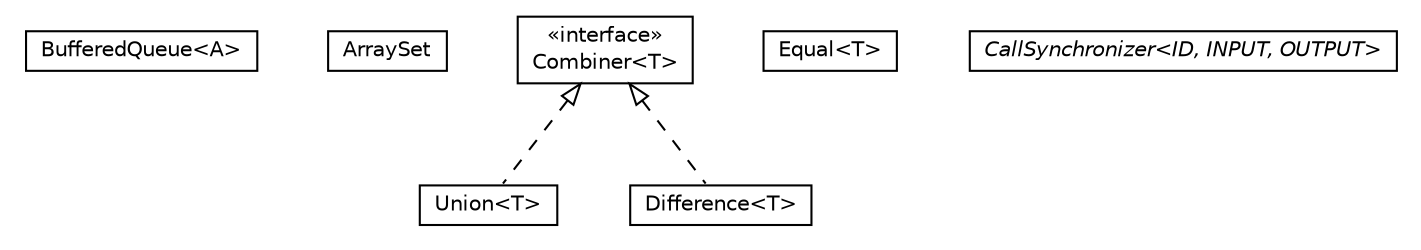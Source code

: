 #!/usr/local/bin/dot
#
# Class diagram 
# Generated by UMLGraph version R5_6-24-gf6e263 (http://www.umlgraph.org/)
#

digraph G {
	edge [fontname="Helvetica",fontsize=10,labelfontname="Helvetica",labelfontsize=10];
	node [fontname="Helvetica",fontsize=10,shape=plaintext];
	nodesep=0.25;
	ranksep=0.5;
	// org.universAAL.ri.gateway.utils.BufferedQueue<A>
	c4034 [label=<<table title="org.universAAL.ri.gateway.utils.BufferedQueue" border="0" cellborder="1" cellspacing="0" cellpadding="2" port="p" href="./BufferedQueue.html">
		<tr><td><table border="0" cellspacing="0" cellpadding="1">
<tr><td align="center" balign="center"> BufferedQueue&lt;A&gt; </td></tr>
		</table></td></tr>
		</table>>, URL="./BufferedQueue.html", fontname="Helvetica", fontcolor="black", fontsize=10.0];
	// org.universAAL.ri.gateway.utils.ArraySet
	c4035 [label=<<table title="org.universAAL.ri.gateway.utils.ArraySet" border="0" cellborder="1" cellspacing="0" cellpadding="2" port="p" href="./ArraySet.html">
		<tr><td><table border="0" cellspacing="0" cellpadding="1">
<tr><td align="center" balign="center"> ArraySet </td></tr>
		</table></td></tr>
		</table>>, URL="./ArraySet.html", fontname="Helvetica", fontcolor="black", fontsize=10.0];
	// org.universAAL.ri.gateway.utils.ArraySet.Combiner<T>
	c4036 [label=<<table title="org.universAAL.ri.gateway.utils.ArraySet.Combiner" border="0" cellborder="1" cellspacing="0" cellpadding="2" port="p" href="./ArraySet.Combiner.html">
		<tr><td><table border="0" cellspacing="0" cellpadding="1">
<tr><td align="center" balign="center"> &#171;interface&#187; </td></tr>
<tr><td align="center" balign="center"> Combiner&lt;T&gt; </td></tr>
		</table></td></tr>
		</table>>, URL="./ArraySet.Combiner.html", fontname="Helvetica", fontcolor="black", fontsize=10.0];
	// org.universAAL.ri.gateway.utils.ArraySet.Union<T>
	c4037 [label=<<table title="org.universAAL.ri.gateway.utils.ArraySet.Union" border="0" cellborder="1" cellspacing="0" cellpadding="2" port="p" href="./ArraySet.Union.html">
		<tr><td><table border="0" cellspacing="0" cellpadding="1">
<tr><td align="center" balign="center"> Union&lt;T&gt; </td></tr>
		</table></td></tr>
		</table>>, URL="./ArraySet.Union.html", fontname="Helvetica", fontcolor="black", fontsize=10.0];
	// org.universAAL.ri.gateway.utils.ArraySet.Difference<T>
	c4038 [label=<<table title="org.universAAL.ri.gateway.utils.ArraySet.Difference" border="0" cellborder="1" cellspacing="0" cellpadding="2" port="p" href="./ArraySet.Difference.html">
		<tr><td><table border="0" cellspacing="0" cellpadding="1">
<tr><td align="center" balign="center"> Difference&lt;T&gt; </td></tr>
		</table></td></tr>
		</table>>, URL="./ArraySet.Difference.html", fontname="Helvetica", fontcolor="black", fontsize=10.0];
	// org.universAAL.ri.gateway.utils.ArraySet.Equal<T>
	c4039 [label=<<table title="org.universAAL.ri.gateway.utils.ArraySet.Equal" border="0" cellborder="1" cellspacing="0" cellpadding="2" port="p" href="./ArraySet.Equal.html">
		<tr><td><table border="0" cellspacing="0" cellpadding="1">
<tr><td align="center" balign="center"> Equal&lt;T&gt; </td></tr>
		</table></td></tr>
		</table>>, URL="./ArraySet.Equal.html", fontname="Helvetica", fontcolor="black", fontsize=10.0];
	// org.universAAL.ri.gateway.utils.CallSynchronizer<ID, INPUT, OUTPUT>
	c4040 [label=<<table title="org.universAAL.ri.gateway.utils.CallSynchronizer" border="0" cellborder="1" cellspacing="0" cellpadding="2" port="p" href="./CallSynchronizer.html">
		<tr><td><table border="0" cellspacing="0" cellpadding="1">
<tr><td align="center" balign="center"><font face="Helvetica-Oblique"> CallSynchronizer&lt;ID, INPUT, OUTPUT&gt; </font></td></tr>
		</table></td></tr>
		</table>>, URL="./CallSynchronizer.html", fontname="Helvetica", fontcolor="black", fontsize=10.0];
	//org.universAAL.ri.gateway.utils.ArraySet.Union<T> implements org.universAAL.ri.gateway.utils.ArraySet.Combiner<T>
	c4036:p -> c4037:p [dir=back,arrowtail=empty,style=dashed];
	//org.universAAL.ri.gateway.utils.ArraySet.Difference<T> implements org.universAAL.ri.gateway.utils.ArraySet.Combiner<T>
	c4036:p -> c4038:p [dir=back,arrowtail=empty,style=dashed];
}


